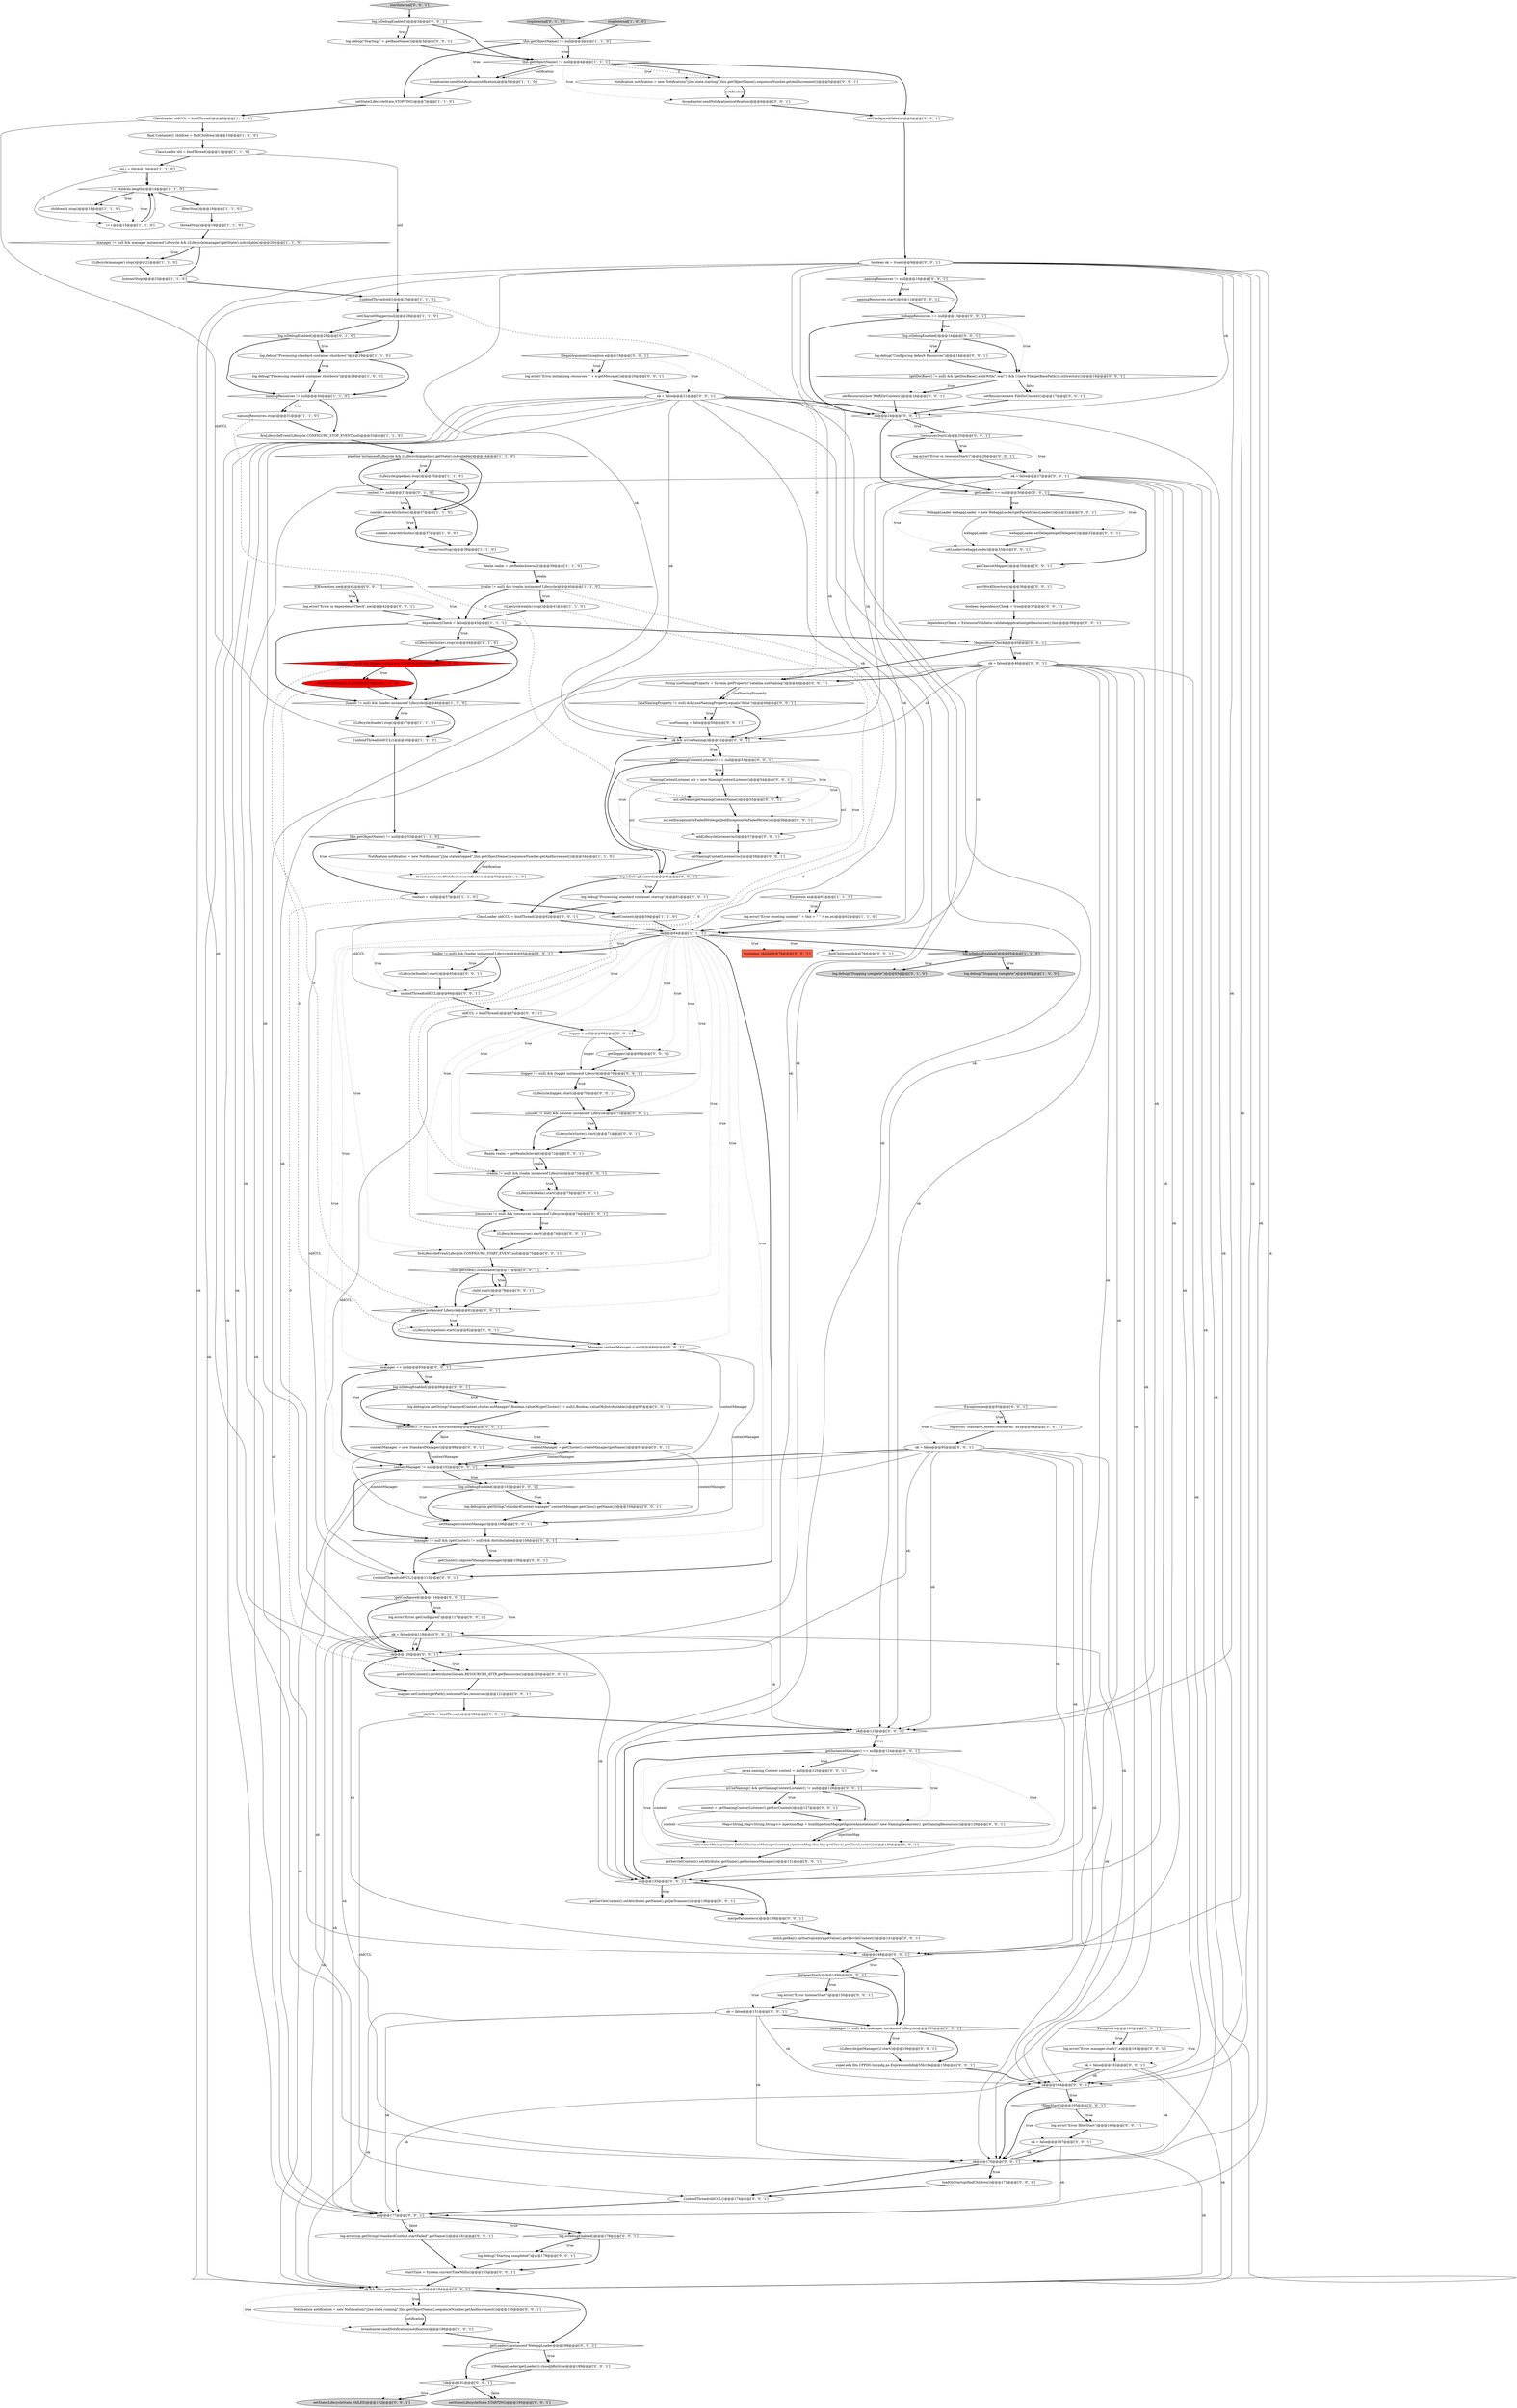 digraph {
121 [style = filled, label = "(getDocBase() != null) && (getDocBase().endsWith(\".war\")) && (!(new File(getBasePath())).isDirectory())@@@16@@@['0', '0', '1']", fillcolor = white, shape = diamond image = "AAA0AAABBB3BBB"];
54 [style = filled, label = "log.error(sm.getString(\"standardContext.startFailed\",getName()))@@@181@@@['0', '0', '1']", fillcolor = white, shape = ellipse image = "AAA0AAABBB3BBB"];
168 [style = filled, label = "log.debug(\"Configuring default Resources\")@@@14@@@['0', '0', '1']", fillcolor = white, shape = ellipse image = "AAA0AAABBB3BBB"];
161 [style = filled, label = "!listenerStart()@@@149@@@['0', '0', '1']", fillcolor = white, shape = diamond image = "AAA0AAABBB3BBB"];
113 [style = filled, label = "webappLoader.setDelegate(getDelegate())@@@32@@@['0', '0', '1']", fillcolor = white, shape = ellipse image = "AAA0AAABBB3BBB"];
83 [style = filled, label = "log.isDebugEnabled()@@@61@@@['0', '0', '1']", fillcolor = white, shape = diamond image = "AAA0AAABBB3BBB"];
33 [style = filled, label = "((Lifecycle)realm).stop()@@@41@@@['1', '1', '0']", fillcolor = white, shape = ellipse image = "AAA0AAABBB1BBB"];
135 [style = filled, label = "boolean dependencyCheck = true@@@37@@@['0', '0', '1']", fillcolor = white, shape = ellipse image = "AAA0AAABBB3BBB"];
101 [style = filled, label = "mapper.setContext(getPath(),welcomeFiles,resources)@@@121@@@['0', '0', '1']", fillcolor = white, shape = ellipse image = "AAA0AAABBB3BBB"];
158 [style = filled, label = "log.isDebugEnabled()@@@3@@@['0', '0', '1']", fillcolor = white, shape = diamond image = "AAA0AAABBB3BBB"];
103 [style = filled, label = "getNamingContextListener() == null@@@53@@@['0', '0', '1']", fillcolor = white, shape = diamond image = "AAA0AAABBB3BBB"];
94 [style = filled, label = "!child.getState().isAvailable()@@@77@@@['0', '0', '1']", fillcolor = white, shape = diamond image = "AAA0AAABBB3BBB"];
138 [style = filled, label = "ok = false@@@151@@@['0', '0', '1']", fillcolor = white, shape = ellipse image = "AAA0AAABBB3BBB"];
6 [style = filled, label = "setCharsetMapper(null)@@@28@@@['1', '1', '0']", fillcolor = white, shape = ellipse image = "AAA0AAABBB1BBB"];
35 [style = filled, label = "stopInternal['1', '0', '0']", fillcolor = lightgray, shape = diamond image = "AAA0AAABBB1BBB"];
156 [style = filled, label = "getServletContext().setAttribute(Globals.RESOURCES_ATTR,getResources())@@@120@@@['0', '0', '1']", fillcolor = white, shape = ellipse image = "AAA0AAABBB3BBB"];
137 [style = filled, label = "getCharsetMapper()@@@35@@@['0', '0', '1']", fillcolor = white, shape = ellipse image = "AAA0AAABBB3BBB"];
55 [style = filled, label = "getLoader() instanceof WebappLoader@@@188@@@['0', '0', '1']", fillcolor = white, shape = diamond image = "AAA0AAABBB3BBB"];
162 [style = filled, label = "(useNamingProperty != null) && (useNamingProperty.equals(\"false\"))@@@49@@@['0', '0', '1']", fillcolor = white, shape = diamond image = "AAA0AAABBB3BBB"];
7 [style = filled, label = "Exception ex@@@61@@@['1', '1', '0']", fillcolor = white, shape = diamond image = "AAA0AAABBB1BBB"];
30 [style = filled, label = "i < children.length@@@14@@@['1', '1', '0']", fillcolor = white, shape = diamond image = "AAA0AAABBB1BBB"];
95 [style = filled, label = "((Lifecycle)getManager()).start()@@@156@@@['0', '0', '1']", fillcolor = white, shape = ellipse image = "AAA0AAABBB3BBB"];
164 [style = filled, label = "log.debug(\"Starting \" + getBaseName())@@@3@@@['0', '0', '1']", fillcolor = white, shape = ellipse image = "AAA0AAABBB3BBB"];
65 [style = filled, label = "!getConfigured()@@@116@@@['0', '0', '1']", fillcolor = white, shape = diamond image = "AAA0AAABBB3BBB"];
144 [style = filled, label = "ok = false@@@21@@@['0', '0', '1']", fillcolor = white, shape = ellipse image = "AAA0AAABBB3BBB"];
167 [style = filled, label = "IllegalArgumentException e@@@19@@@['0', '0', '1']", fillcolor = white, shape = diamond image = "AAA0AAABBB3BBB"];
126 [style = filled, label = "loadOnStartup(findChildren())@@@171@@@['0', '0', '1']", fillcolor = white, shape = ellipse image = "AAA0AAABBB3BBB"];
132 [style = filled, label = "oldCCL = bindThread()@@@122@@@['0', '0', '1']", fillcolor = white, shape = ellipse image = "AAA0AAABBB3BBB"];
22 [style = filled, label = "ClassLoader old = bindThread()@@@11@@@['1', '1', '0']", fillcolor = white, shape = ellipse image = "AAA0AAABBB1BBB"];
165 [style = filled, label = "ok = false@@@118@@@['0', '0', '1']", fillcolor = white, shape = ellipse image = "AAA0AAABBB3BBB"];
186 [style = filled, label = "log.debug(\"Starting completed\")@@@178@@@['0', '0', '1']", fillcolor = white, shape = ellipse image = "AAA0AAABBB3BBB"];
143 [style = filled, label = "Manager contextManager = null@@@84@@@['0', '0', '1']", fillcolor = white, shape = ellipse image = "AAA0AAABBB3BBB"];
170 [style = filled, label = "(manager != null) && (manager instanceof Lifecycle)@@@155@@@['0', '0', '1']", fillcolor = white, shape = diamond image = "AAA0AAABBB3BBB"];
0 [style = filled, label = "threadStop()@@@19@@@['1', '1', '0']", fillcolor = white, shape = ellipse image = "AAA0AAABBB1BBB"];
31 [style = filled, label = "((Lifecycle)pipeline).stop()@@@35@@@['1', '1', '0']", fillcolor = white, shape = ellipse image = "AAA0AAABBB1BBB"];
80 [style = filled, label = "log.error(\"Error in resourceStart()\")@@@26@@@['0', '0', '1']", fillcolor = white, shape = ellipse image = "AAA0AAABBB3BBB"];
63 [style = filled, label = "getLogger()@@@69@@@['0', '0', '1']", fillcolor = white, shape = ellipse image = "AAA0AAABBB3BBB"];
125 [style = filled, label = "Exception ex@@@93@@@['0', '0', '1']", fillcolor = white, shape = diamond image = "AAA0AAABBB3BBB"];
14 [style = filled, label = "ClassLoader oldCCL = bindThread()@@@8@@@['1', '1', '0']", fillcolor = white, shape = ellipse image = "AAA0AAABBB1BBB"];
69 [style = filled, label = "ok = false@@@95@@@['0', '0', '1']", fillcolor = white, shape = ellipse image = "AAA0AAABBB3BBB"];
32 [style = filled, label = "int i = 0@@@13@@@['1', '1', '0']", fillcolor = white, shape = ellipse image = "AAA0AAABBB1BBB"];
19 [style = filled, label = "final Container(( children = findChildren()@@@10@@@['1', '1', '0']", fillcolor = white, shape = ellipse image = "AAA0AAABBB1BBB"];
44 [style = filled, label = "((Lifecycle)cluster).stop()@@@44@@@['1', '1', '0']", fillcolor = white, shape = ellipse image = "AAA0AAABBB1BBB"];
166 [style = filled, label = "((Lifecycle)resources).start()@@@74@@@['0', '0', '1']", fillcolor = white, shape = ellipse image = "AAA0AAABBB3BBB"];
42 [style = filled, label = "listenerStop()@@@23@@@['1', '1', '0']", fillcolor = white, shape = ellipse image = "AAA0AAABBB1BBB"];
16 [style = filled, label = "broadcaster.sendNotification(notification)@@@55@@@['1', '1', '0']", fillcolor = white, shape = ellipse image = "AAA0AAABBB1BBB"];
5 [style = filled, label = "(realm != null) && (realm instanceof Lifecycle)@@@40@@@['1', '1', '0']", fillcolor = white, shape = diamond image = "AAA0AAABBB1BBB"];
118 [style = filled, label = "(resources != null) && (resources instanceof Lifecycle)@@@74@@@['0', '0', '1']", fillcolor = white, shape = diamond image = "AAA0AAABBB3BBB"];
105 [style = filled, label = "contextManager != null@@@102@@@['0', '0', '1']", fillcolor = white, shape = diamond image = "AAA0AAABBB3BBB"];
151 [style = filled, label = "boolean ok = true@@@9@@@['0', '0', '1']", fillcolor = white, shape = ellipse image = "AAA0AAABBB3BBB"];
2 [style = filled, label = "this.getObjectName() != null@@@3@@@['1', '1', '0']", fillcolor = white, shape = diamond image = "AAA0AAABBB1BBB"];
109 [style = filled, label = "ok = false@@@27@@@['0', '0', '1']", fillcolor = white, shape = ellipse image = "AAA0AAABBB3BBB"];
96 [style = filled, label = "startInternal['0', '0', '1']", fillcolor = lightgray, shape = diamond image = "AAA0AAABBB3BBB"];
142 [style = filled, label = "getLoader() == null@@@30@@@['0', '0', '1']", fillcolor = white, shape = diamond image = "AAA0AAABBB3BBB"];
38 [style = filled, label = "fireLifecycleEvent(Lifecycle.CONFIGURE_STOP_EVENT,null)@@@33@@@['1', '1', '0']", fillcolor = white, shape = ellipse image = "AAA0AAABBB1BBB"];
21 [style = filled, label = "i++@@@15@@@['1', '1', '0']", fillcolor = white, shape = ellipse image = "AAA0AAABBB1BBB"];
13 [style = filled, label = "context = null@@@57@@@['1', '1', '0']", fillcolor = white, shape = ellipse image = "AAA0AAABBB1BBB"];
148 [style = filled, label = "ok && isUseNaming()@@@52@@@['0', '0', '1']", fillcolor = white, shape = diamond image = "AAA0AAABBB3BBB"];
93 [style = filled, label = "namingResources.start()@@@11@@@['0', '0', '1']", fillcolor = white, shape = ellipse image = "AAA0AAABBB3BBB"];
111 [style = filled, label = "Map<String,Map<String,String>> injectionMap = buildInjectionMap(getIgnoreAnnotations()? new NamingResources(): getNamingResources())@@@129@@@['0', '0', '1']", fillcolor = white, shape = ellipse image = "AAA0AAABBB3BBB"];
182 [style = filled, label = "log.error(\"Error listenerStart\")@@@150@@@['0', '0', '1']", fillcolor = white, shape = ellipse image = "AAA0AAABBB3BBB"];
58 [style = filled, label = "(cluster != null) && (cluster instanceof Lifecycle)@@@71@@@['0', '0', '1']", fillcolor = white, shape = diamond image = "AAA0AAABBB3BBB"];
26 [style = filled, label = "log.debug(\"Stopping complete\")@@@68@@@['1', '0', '0']", fillcolor = lightgray, shape = ellipse image = "AAA0AAABBB1BBB"];
11 [style = filled, label = "((Lifecycle)loader).stop()@@@47@@@['1', '1', '0']", fillcolor = white, shape = ellipse image = "AAA0AAABBB1BBB"];
62 [style = filled, label = "manager != null && (getCluster() != null) && distributable@@@108@@@['0', '0', '1']", fillcolor = white, shape = diamond image = "AAA0AAABBB3BBB"];
56 [style = filled, label = "contextManager = new StandardManager()@@@99@@@['0', '0', '1']", fillcolor = white, shape = ellipse image = "AAA0AAABBB3BBB"];
102 [style = filled, label = "isUseNaming() && getNamingContextListener() != null@@@126@@@['0', '0', '1']", fillcolor = white, shape = diamond image = "AAA0AAABBB3BBB"];
181 [style = filled, label = "ok@@@135@@@['0', '0', '1']", fillcolor = white, shape = diamond image = "AAA0AAABBB3BBB"];
37 [style = filled, label = "namingResources.stop()@@@31@@@['1', '1', '0']", fillcolor = white, shape = ellipse image = "AAA0AAABBB1BBB"];
66 [style = filled, label = "log.debug(sm.getString(\"standardContext.cluster.noManager\",Boolean.valueOf((getCluster() != null)),Boolean.valueOf(distributable)))@@@87@@@['0', '0', '1']", fillcolor = white, shape = ellipse image = "AAA0AAABBB3BBB"];
117 [style = filled, label = "((Lifecycle)logger).start()@@@70@@@['0', '0', '1']", fillcolor = white, shape = ellipse image = "AAA0AAABBB3BBB"];
185 [style = filled, label = "log.error(\"Error initializing resources: \" + e.getMessage())@@@20@@@['0', '0', '1']", fillcolor = white, shape = ellipse image = "AAA0AAABBB3BBB"];
24 [style = filled, label = "this.getObjectName() != null@@@53@@@['1', '1', '0']", fillcolor = white, shape = diamond image = "AAA0AAABBB1BBB"];
172 [style = filled, label = "Container child@@@76@@@['0', '0', '1']", fillcolor = tomato, shape = box image = "AAA0AAABBB3BBB"];
187 [style = filled, label = "Notification notification = new Notification(\"j2ee.state.running\",this.getObjectName(),sequenceNumber.getAndIncrement())@@@185@@@['0', '0', '1']", fillcolor = white, shape = ellipse image = "AAA0AAABBB3BBB"];
106 [style = filled, label = "((Lifecycle)pipeline).start()@@@82@@@['0', '0', '1']", fillcolor = white, shape = ellipse image = "AAA0AAABBB3BBB"];
3 [style = filled, label = "manager != null && manager instanceof Lifecycle && ((Lifecycle)manager).getState().isAvailable()@@@20@@@['1', '1', '0']", fillcolor = white, shape = diamond image = "AAA0AAABBB1BBB"];
76 [style = filled, label = "Realm realm = getRealmInternal()@@@72@@@['0', '0', '1']", fillcolor = white, shape = ellipse image = "AAA0AAABBB3BBB"];
72 [style = filled, label = "getServletContext().setAttribute(.getName(),getJarScanner())@@@136@@@['0', '0', '1']", fillcolor = white, shape = ellipse image = "AAA0AAABBB3BBB"];
154 [style = filled, label = "oldCCL = bindThread()@@@67@@@['0', '0', '1']", fillcolor = white, shape = ellipse image = "AAA0AAABBB3BBB"];
23 [style = filled, label = "filterStop()@@@18@@@['1', '1', '0']", fillcolor = white, shape = ellipse image = "AAA0AAABBB1BBB"];
27 [style = filled, label = "((Lifecycle)manager).stop()@@@21@@@['1', '1', '0']", fillcolor = white, shape = ellipse image = "AAA0AAABBB1BBB"];
82 [style = filled, label = "namingResources != null@@@10@@@['0', '0', '1']", fillcolor = white, shape = diamond image = "AAA0AAABBB3BBB"];
146 [style = filled, label = "log.error(\"standardContext.clusterFail\",ex)@@@94@@@['0', '0', '1']", fillcolor = white, shape = ellipse image = "AAA0AAABBB3BBB"];
159 [style = filled, label = "context = getNamingContextListener().getEnvContext()@@@127@@@['0', '0', '1']", fillcolor = white, shape = ellipse image = "AAA0AAABBB3BBB"];
115 [style = filled, label = "log.error(\"Error manager.start()\",e)@@@161@@@['0', '0', '1']", fillcolor = white, shape = ellipse image = "AAA0AAABBB3BBB"];
12 [style = filled, label = "Realm realm = getRealmInternal()@@@39@@@['1', '1', '0']", fillcolor = white, shape = ellipse image = "AAA0AAABBB1BBB"];
127 [style = filled, label = "log.isDebugEnabled()@@@103@@@['0', '0', '1']", fillcolor = white, shape = diamond image = "AAA0AAABBB3BBB"];
43 [style = filled, label = "resetContext()@@@59@@@['1', '1', '0']", fillcolor = white, shape = ellipse image = "AAA0AAABBB1BBB"];
10 [style = filled, label = "broadcaster.sendNotification(notification)@@@5@@@['1', '1', '0']", fillcolor = white, shape = ellipse image = "AAA0AAABBB1BBB"];
60 [style = filled, label = "(getCluster() != null) && distributable@@@89@@@['0', '0', '1']", fillcolor = white, shape = diamond image = "AAA0AAABBB3BBB"];
176 [style = filled, label = "ok@@@177@@@['0', '0', '1']", fillcolor = white, shape = diamond image = "AAA0AAABBB3BBB"];
183 [style = filled, label = "log.error(\"Error in dependencyCheck\",ioe)@@@42@@@['0', '0', '1']", fillcolor = white, shape = ellipse image = "AAA0AAABBB3BBB"];
180 [style = filled, label = "unbindThread(oldCCL)@@@66@@@['0', '0', '1']", fillcolor = white, shape = ellipse image = "AAA0AAABBB3BBB"];
124 [style = filled, label = "log.isDebugEnabled()@@@178@@@['0', '0', '1']", fillcolor = white, shape = diamond image = "AAA0AAABBB3BBB"];
136 [style = filled, label = "WebappLoader webappLoader = new WebappLoader(getParentClassLoader())@@@31@@@['0', '0', '1']", fillcolor = white, shape = ellipse image = "AAA0AAABBB3BBB"];
34 [style = filled, label = "pipeline instanceof Lifecycle && ((Lifecycle)pipeline).getState().isAvailable()@@@34@@@['1', '1', '0']", fillcolor = white, shape = diamond image = "AAA0AAABBB1BBB"];
140 [style = filled, label = "!resourcesStart()@@@25@@@['0', '0', '1']", fillcolor = white, shape = diamond image = "AAA0AAABBB3BBB"];
122 [style = filled, label = "ok@@@24@@@['0', '0', '1']", fillcolor = white, shape = diamond image = "AAA0AAABBB3BBB"];
141 [style = filled, label = "ncl.setName(getNamingContextName())@@@55@@@['0', '0', '1']", fillcolor = white, shape = ellipse image = "AAA0AAABBB3BBB"];
29 [style = filled, label = "{unbindThread(oldCCL)}@@@50@@@['1', '1', '0']", fillcolor = white, shape = ellipse image = "AAA0AAABBB1BBB"];
77 [style = filled, label = "getCluster().registerManager(manager)@@@109@@@['0', '0', '1']", fillcolor = white, shape = ellipse image = "AAA0AAABBB3BBB"];
98 [style = filled, label = "!ok@@@191@@@['0', '0', '1']", fillcolor = white, shape = diamond image = "AAA0AAABBB3BBB"];
59 [style = filled, label = "ClassLoader oldCCL = bindThread()@@@62@@@['0', '0', '1']", fillcolor = white, shape = ellipse image = "AAA0AAABBB3BBB"];
114 [style = filled, label = "Exception e@@@160@@@['0', '0', '1']", fillcolor = white, shape = diamond image = "AAA0AAABBB3BBB"];
68 [style = filled, label = "setNamingContextListener(ncl)@@@58@@@['0', '0', '1']", fillcolor = white, shape = ellipse image = "AAA0AAABBB3BBB"];
9 [style = filled, label = "namingResources != null@@@30@@@['1', '1', '0']", fillcolor = white, shape = diamond image = "AAA0AAABBB1BBB"];
86 [style = filled, label = "setState(LifecycleState.FAILED)@@@192@@@['0', '0', '1']", fillcolor = lightgray, shape = ellipse image = "AAA0AAABBB3BBB"];
150 [style = filled, label = "ok@@@164@@@['0', '0', '1']", fillcolor = white, shape = diamond image = "AAA0AAABBB3BBB"];
18 [style = filled, label = "this.getObjectName() != null@@@4@@@['1', '1', '1']", fillcolor = white, shape = diamond image = "AAA0AAABBB1BBB"];
84 [style = filled, label = "NamingContextListener ncl = new NamingContextListener()@@@54@@@['0', '0', '1']", fillcolor = white, shape = ellipse image = "AAA0AAABBB3BBB"];
184 [style = filled, label = "startTime = System.currentTimeMillis()@@@183@@@['0', '0', '1']", fillcolor = white, shape = ellipse image = "AAA0AAABBB3BBB"];
99 [style = filled, label = "broadcaster.sendNotification(notification)@@@6@@@['0', '0', '1']", fillcolor = white, shape = ellipse image = "AAA0AAABBB3BBB"];
108 [style = filled, label = "mergeParameters()@@@138@@@['0', '0', '1']", fillcolor = white, shape = ellipse image = "AAA0AAABBB3BBB"];
145 [style = filled, label = "((Lifecycle)loader).start()@@@65@@@['0', '0', '1']", fillcolor = white, shape = ellipse image = "AAA0AAABBB3BBB"];
178 [style = filled, label = "ok@@@170@@@['0', '0', '1']", fillcolor = white, shape = diamond image = "AAA0AAABBB3BBB"];
46 [style = filled, label = "dependencyCheck = false@@@43@@@['1', '1', '1']", fillcolor = white, shape = ellipse image = "AAA0AAABBB1BBB"];
53 [style = filled, label = "{unbindThread(oldCCL)}@@@174@@@['0', '0', '1']", fillcolor = white, shape = ellipse image = "AAA0AAABBB3BBB"];
67 [style = filled, label = "findChildren()@@@76@@@['0', '0', '1']", fillcolor = white, shape = ellipse image = "AAA0AAABBB3BBB"];
147 [style = filled, label = "ok@@@148@@@['0', '0', '1']", fillcolor = white, shape = diamond image = "AAA0AAABBB3BBB"];
171 [style = filled, label = "(logger != null) && (logger instanceof Lifecycle)@@@70@@@['0', '0', '1']", fillcolor = white, shape = diamond image = "AAA0AAABBB3BBB"];
90 [style = filled, label = "getServletContext().setAttribute(.getName(),getInstanceManager())@@@131@@@['0', '0', '1']", fillcolor = white, shape = ellipse image = "AAA0AAABBB3BBB"];
71 [style = filled, label = "ncl.setExceptionOnFailedWrite(getJndiExceptionOnFailedWrite())@@@56@@@['0', '0', '1']", fillcolor = white, shape = ellipse image = "AAA0AAABBB3BBB"];
17 [style = filled, label = "log.debug(\"Processing standard container shutdown\")@@@29@@@['1', '1', '0']", fillcolor = white, shape = ellipse image = "AAA0AAABBB1BBB"];
104 [style = filled, label = "dependencyCheck = ExtensionValidator.validateApplication(getResources(),this)@@@39@@@['0', '0', '1']", fillcolor = white, shape = ellipse image = "AAA0AAABBB3BBB"];
149 [style = filled, label = "webappResources == null@@@13@@@['0', '0', '1']", fillcolor = white, shape = diamond image = "AAA0AAABBB3BBB"];
57 [style = filled, label = "logger = null@@@68@@@['0', '0', '1']", fillcolor = white, shape = ellipse image = "AAA0AAABBB3BBB"];
36 [style = filled, label = "children(i(.stop()@@@16@@@['1', '1', '0']", fillcolor = white, shape = ellipse image = "AAA0AAABBB1BBB"];
173 [style = filled, label = "postWorkDirectory()@@@36@@@['0', '0', '1']", fillcolor = white, shape = ellipse image = "AAA0AAABBB3BBB"];
52 [style = filled, label = "log.isDebugEnabled()@@@29@@@['0', '1', '0']", fillcolor = white, shape = diamond image = "AAA0AAABBB2BBB"];
49 [style = filled, label = "stopInternal['0', '1', '0']", fillcolor = lightgray, shape = diamond image = "AAA0AAABBB2BBB"];
48 [style = filled, label = "log.isDebugEnabled()@@@65@@@['1', '1', '0']", fillcolor = lightgray, shape = diamond image = "AAA0AAABBB1BBB"];
61 [style = filled, label = "super.edu.fdu.CPPDG.tinypdg.pe.ExpressionInfo@55b19e@@@158@@@['0', '0', '1']", fillcolor = white, shape = ellipse image = "AAA0AAABBB3BBB"];
73 [style = filled, label = "log.debug(\"Processing standard container startup\")@@@61@@@['0', '0', '1']", fillcolor = white, shape = ellipse image = "AAA0AAABBB3BBB"];
89 [style = filled, label = "javax.naming.Context context = null@@@125@@@['0', '0', '1']", fillcolor = white, shape = ellipse image = "AAA0AAABBB3BBB"];
123 [style = filled, label = "((Lifecycle)cluster).start()@@@71@@@['0', '0', '1']", fillcolor = white, shape = ellipse image = "AAA0AAABBB3BBB"];
134 [style = filled, label = "String useNamingProperty = System.getProperty(\"catalina.useNaming\")@@@48@@@['0', '0', '1']", fillcolor = white, shape = ellipse image = "AAA0AAABBB3BBB"];
74 [style = filled, label = "(loader != null) && (loader instanceof Lifecycle)@@@65@@@['0', '0', '1']", fillcolor = white, shape = diamond image = "AAA0AAABBB3BBB"];
81 [style = filled, label = "getInstanceManager() == null@@@124@@@['0', '0', '1']", fillcolor = white, shape = diamond image = "AAA0AAABBB3BBB"];
131 [style = filled, label = "setInstanceManager(new DefaultInstanceManager(context,injectionMap,this,this.getClass().getClassLoader()))@@@130@@@['0', '0', '1']", fillcolor = white, shape = ellipse image = "AAA0AAABBB3BBB"];
47 [style = filled, label = "context.clearAttributes()@@@37@@@['1', '1', '0']", fillcolor = white, shape = ellipse image = "AAA0AAABBB1BBB"];
40 [style = filled, label = "(logger != null) && (logger instanceof Lifecycle)@@@46@@@['1', '0', '0']", fillcolor = red, shape = diamond image = "AAA1AAABBB1BBB"];
41 [style = filled, label = "log.error(\"Error reseting context \" + this + \" \" + ex,ex)@@@62@@@['1', '1', '0']", fillcolor = white, shape = ellipse image = "AAA0AAABBB1BBB"];
157 [style = filled, label = "!dependencyCheck@@@45@@@['0', '0', '1']", fillcolor = white, shape = diamond image = "AAA0AAABBB3BBB"];
160 [style = filled, label = "setResources(new WARDirContext())@@@16@@@['0', '0', '1']", fillcolor = white, shape = ellipse image = "AAA0AAABBB3BBB"];
85 [style = filled, label = "fireLifecycleEvent(Lifecycle.CONFIGURE_START_EVENT,null)@@@75@@@['0', '0', '1']", fillcolor = white, shape = ellipse image = "AAA0AAABBB3BBB"];
152 [style = filled, label = "manager == null@@@85@@@['0', '0', '1']", fillcolor = white, shape = diamond image = "AAA0AAABBB3BBB"];
110 [style = filled, label = "setConfigured(false)@@@8@@@['0', '0', '1']", fillcolor = white, shape = ellipse image = "AAA0AAABBB3BBB"];
75 [style = filled, label = "log.debug(sm.getString(\"standardContext.manager\",contextManager.getClass().getName()))@@@104@@@['0', '0', '1']", fillcolor = white, shape = ellipse image = "AAA0AAABBB3BBB"];
1 [style = filled, label = "log.debug(\"Processing standard container shutdown\")@@@29@@@['1', '0', '0']", fillcolor = white, shape = ellipse image = "AAA0AAABBB1BBB"];
119 [style = filled, label = "ok = false@@@167@@@['0', '0', '1']", fillcolor = white, shape = ellipse image = "AAA0AAABBB3BBB"];
128 [style = filled, label = "setLoader(webappLoader)@@@33@@@['0', '0', '1']", fillcolor = white, shape = ellipse image = "AAA0AAABBB3BBB"];
70 [style = filled, label = "pipeline instanceof Lifecycle@@@81@@@['0', '0', '1']", fillcolor = white, shape = diamond image = "AAA0AAABBB3BBB"];
50 [style = filled, label = "context != null@@@37@@@['0', '1', '0']", fillcolor = white, shape = diamond image = "AAA0AAABBB2BBB"];
100 [style = filled, label = "log.isDebugEnabled()@@@14@@@['0', '0', '1']", fillcolor = white, shape = diamond image = "AAA0AAABBB3BBB"];
163 [style = filled, label = "child.start()@@@78@@@['0', '0', '1']", fillcolor = white, shape = ellipse image = "AAA0AAABBB3BBB"];
107 [style = filled, label = "log.error(\"Error filterStart\")@@@166@@@['0', '0', '1']", fillcolor = white, shape = ellipse image = "AAA0AAABBB3BBB"];
25 [style = filled, label = "{unbindThread(old)}@@@25@@@['1', '1', '0']", fillcolor = white, shape = ellipse image = "AAA0AAABBB1BBB"];
175 [style = filled, label = "broadcaster.sendNotification(notification)@@@186@@@['0', '0', '1']", fillcolor = white, shape = ellipse image = "AAA0AAABBB3BBB"];
97 [style = filled, label = "log.error(\"Error getConfigured\")@@@117@@@['0', '0', '1']", fillcolor = white, shape = ellipse image = "AAA0AAABBB3BBB"];
45 [style = filled, label = "context.clearAttributes()@@@37@@@['1', '0', '0']", fillcolor = white, shape = ellipse image = "AAA0AAABBB1BBB"];
39 [style = filled, label = "ok@@@64@@@['1', '1', '1']", fillcolor = white, shape = diamond image = "AAA0AAABBB1BBB"];
88 [style = filled, label = "setState(LifecycleState.STARTING)@@@195@@@['0', '0', '1']", fillcolor = lightgray, shape = ellipse image = "AAA0AAABBB3BBB"];
91 [style = filled, label = "ok = false@@@46@@@['0', '0', '1']", fillcolor = white, shape = ellipse image = "AAA0AAABBB3BBB"];
169 [style = filled, label = "setManager(contextManager)@@@106@@@['0', '0', '1']", fillcolor = white, shape = ellipse image = "AAA0AAABBB3BBB"];
179 [style = filled, label = "log.isDebugEnabled()@@@86@@@['0', '0', '1']", fillcolor = white, shape = diamond image = "AAA0AAABBB3BBB"];
28 [style = filled, label = "((Lifecycle)logger).stop()@@@47@@@['1', '0', '0']", fillcolor = red, shape = ellipse image = "AAA1AAABBB1BBB"];
8 [style = filled, label = "Notification notification = new Notification(\"j2ee.state.stopped\",this.getObjectName(),sequenceNumber.getAndIncrement())@@@54@@@['1', '1', '0']", fillcolor = white, shape = ellipse image = "AAA0AAABBB1BBB"];
79 [style = filled, label = "((WebappLoader)getLoader()).closeJARs(true)@@@189@@@['0', '0', '1']", fillcolor = white, shape = ellipse image = "AAA0AAABBB3BBB"];
129 [style = filled, label = "addLifecycleListener(ncl)@@@57@@@['0', '0', '1']", fillcolor = white, shape = ellipse image = "AAA0AAABBB3BBB"];
153 [style = filled, label = "contextManager = getCluster().createManager(getName())@@@91@@@['0', '0', '1']", fillcolor = white, shape = ellipse image = "AAA0AAABBB3BBB"];
20 [style = filled, label = "resourcesStop()@@@38@@@['1', '1', '0']", fillcolor = white, shape = ellipse image = "AAA0AAABBB1BBB"];
130 [style = filled, label = "IOException ioe@@@41@@@['0', '0', '1']", fillcolor = white, shape = diamond image = "AAA0AAABBB3BBB"];
78 [style = filled, label = "((Lifecycle)realm).start()@@@73@@@['0', '0', '1']", fillcolor = white, shape = ellipse image = "AAA0AAABBB3BBB"];
120 [style = filled, label = "ok@@@123@@@['0', '0', '1']", fillcolor = white, shape = diamond image = "AAA0AAABBB3BBB"];
177 [style = filled, label = "Notification notification = new Notification(\"j2ee.state.starting\",this.getObjectName(),sequenceNumber.getAndIncrement())@@@5@@@['0', '0', '1']", fillcolor = white, shape = ellipse image = "AAA0AAABBB3BBB"];
112 [style = filled, label = "ok = false@@@162@@@['0', '0', '1']", fillcolor = white, shape = ellipse image = "AAA0AAABBB3BBB"];
64 [style = filled, label = "setResources(new FileDirContext())@@@17@@@['0', '0', '1']", fillcolor = white, shape = ellipse image = "AAA0AAABBB3BBB"];
92 [style = filled, label = "entry.getKey().onStartup(entry.getValue(),getServletContext())@@@141@@@['0', '0', '1']", fillcolor = white, shape = ellipse image = "AAA0AAABBB3BBB"];
174 [style = filled, label = "{unbindThread(oldCCL)}@@@113@@@['0', '0', '1']", fillcolor = white, shape = ellipse image = "AAA0AAABBB3BBB"];
116 [style = filled, label = "useNaming = false@@@50@@@['0', '0', '1']", fillcolor = white, shape = ellipse image = "AAA0AAABBB3BBB"];
133 [style = filled, label = "ok && (this.getObjectName() != null)@@@184@@@['0', '0', '1']", fillcolor = white, shape = diamond image = "AAA0AAABBB3BBB"];
87 [style = filled, label = "!filterStart()@@@165@@@['0', '0', '1']", fillcolor = white, shape = diamond image = "AAA0AAABBB3BBB"];
4 [style = filled, label = "setState(LifecycleState.STOPPING)@@@7@@@['1', '1', '0']", fillcolor = white, shape = ellipse image = "AAA0AAABBB1BBB"];
139 [style = filled, label = "(realm != null) && (realm instanceof Lifecycle)@@@73@@@['0', '0', '1']", fillcolor = white, shape = diamond image = "AAA0AAABBB3BBB"];
155 [style = filled, label = "ok@@@120@@@['0', '0', '1']", fillcolor = white, shape = diamond image = "AAA0AAABBB3BBB"];
15 [style = filled, label = "(loader != null) && (loader instanceof Lifecycle)@@@46@@@['1', '1', '0']", fillcolor = white, shape = diamond image = "AAA0AAABBB1BBB"];
51 [style = filled, label = "log.debug(\"Stopping complete\")@@@65@@@['0', '1', '0']", fillcolor = lightgray, shape = ellipse image = "AAA0AAABBB2BBB"];
103->83 [style = bold, label=""];
76->139 [style = solid, label="realm"];
151->82 [style = bold, label=""];
148->103 [style = bold, label=""];
143->105 [style = solid, label="contextManager"];
37->141 [style = dashed, label="0"];
17->9 [style = bold, label=""];
166->85 [style = bold, label=""];
39->139 [style = dotted, label="true"];
44->15 [style = bold, label=""];
100->168 [style = bold, label=""];
91->39 [style = solid, label="ok"];
25->6 [style = bold, label=""];
155->156 [style = bold, label=""];
3->27 [style = dotted, label="true"];
124->186 [style = dotted, label="true"];
62->77 [style = bold, label=""];
87->178 [style = bold, label=""];
112->178 [style = solid, label="ok"];
63->171 [style = bold, label=""];
15->11 [style = bold, label=""];
144->122 [style = bold, label=""];
39->62 [style = dotted, label="true"];
181->72 [style = dotted, label="true"];
22->25 [style = solid, label="old"];
138->176 [style = solid, label="ok"];
91->134 [style = bold, label=""];
131->90 [style = bold, label=""];
9->38 [style = bold, label=""];
123->76 [style = bold, label=""];
81->89 [style = bold, label=""];
59->174 [style = solid, label="oldCCL"];
102->159 [style = bold, label=""];
171->117 [style = bold, label=""];
32->30 [style = solid, label="i"];
39->118 [style = dotted, label="true"];
90->181 [style = bold, label=""];
34->31 [style = bold, label=""];
144->39 [style = solid, label="ok"];
102->111 [style = bold, label=""];
105->127 [style = dotted, label="true"];
2->4 [style = bold, label=""];
114->112 [style = dotted, label="true"];
62->77 [style = dotted, label="true"];
156->101 [style = bold, label=""];
39->105 [style = dotted, label="true"];
175->55 [style = bold, label=""];
13->43 [style = bold, label=""];
93->149 [style = bold, label=""];
152->179 [style = bold, label=""];
74->145 [style = dotted, label="true"];
33->166 [style = dashed, label="0"];
24->8 [style = bold, label=""];
94->163 [style = bold, label=""];
157->134 [style = bold, label=""];
19->22 [style = bold, label=""];
151->155 [style = solid, label="ok"];
39->152 [style = dotted, label="true"];
165->176 [style = solid, label="ok"];
39->74 [style = dotted, label="true"];
4->14 [style = bold, label=""];
173->135 [style = bold, label=""];
140->109 [style = dotted, label="true"];
109->150 [style = solid, label="ok"];
42->25 [style = bold, label=""];
39->154 [style = dotted, label="true"];
177->99 [style = solid, label="notification"];
163->70 [style = bold, label=""];
130->183 [style = dotted, label="true"];
155->101 [style = bold, label=""];
32->30 [style = bold, label=""];
54->184 [style = bold, label=""];
24->16 [style = dotted, label="true"];
133->175 [style = dotted, label="true"];
187->175 [style = bold, label=""];
121->160 [style = dotted, label="true"];
118->85 [style = bold, label=""];
18->10 [style = bold, label=""];
15->11 [style = dotted, label="true"];
91->133 [style = solid, label="ok"];
56->105 [style = bold, label=""];
18->177 [style = dashed, label="0"];
165->150 [style = solid, label="ok"];
165->155 [style = bold, label=""];
179->60 [style = bold, label=""];
167->144 [style = dotted, label="true"];
69->133 [style = solid, label="ok"];
132->120 [style = bold, label=""];
39->48 [style = bold, label=""];
74->145 [style = bold, label=""];
69->155 [style = solid, label="ok"];
181->72 [style = bold, label=""];
30->23 [style = bold, label=""];
161->182 [style = dotted, label="true"];
154->57 [style = bold, label=""];
70->106 [style = bold, label=""];
5->139 [style = dashed, label="0"];
91->148 [style = solid, label="ok"];
39->63 [style = dotted, label="true"];
70->143 [style = bold, label=""];
81->102 [style = dotted, label="true"];
179->66 [style = bold, label=""];
149->121 [style = dotted, label="true"];
139->118 [style = bold, label=""];
124->184 [style = bold, label=""];
120->81 [style = dotted, label="true"];
10->4 [style = bold, label=""];
121->160 [style = bold, label=""];
122->142 [style = bold, label=""];
151->178 [style = solid, label="ok"];
109->181 [style = solid, label="ok"];
144->155 [style = solid, label="ok"];
82->93 [style = dotted, label="true"];
69->105 [style = bold, label=""];
138->150 [style = solid, label="ok"];
61->150 [style = bold, label=""];
12->5 [style = bold, label=""];
168->121 [style = bold, label=""];
98->86 [style = dotted, label="true"];
46->15 [style = bold, label=""];
17->1 [style = dotted, label="true"];
40->15 [style = bold, label=""];
11->29 [style = bold, label=""];
100->121 [style = bold, label=""];
9->37 [style = dotted, label="true"];
21->30 [style = bold, label=""];
148->83 [style = bold, label=""];
80->109 [style = bold, label=""];
185->144 [style = bold, label=""];
3->27 [style = bold, label=""];
101->132 [style = bold, label=""];
48->51 [style = bold, label=""];
7->41 [style = dotted, label="true"];
96->158 [style = bold, label=""];
151->176 [style = solid, label="ok"];
135->104 [style = bold, label=""];
140->80 [style = dotted, label="true"];
2->10 [style = dotted, label="true"];
134->162 [style = solid, label="useNamingProperty"];
0->3 [style = bold, label=""];
109->155 [style = solid, label="ok"];
39->67 [style = dotted, label="true"];
5->33 [style = bold, label=""];
52->9 [style = bold, label=""];
150->178 [style = bold, label=""];
165->133 [style = solid, label="ok"];
5->33 [style = dotted, label="true"];
119->176 [style = solid, label="ok"];
118->166 [style = dotted, label="true"];
103->141 [style = dotted, label="true"];
112->176 [style = solid, label="ok"];
81->90 [style = dotted, label="true"];
182->138 [style = bold, label=""];
178->53 [style = bold, label=""];
176->124 [style = bold, label=""];
142->136 [style = bold, label=""];
138->178 [style = solid, label="ok"];
164->18 [style = bold, label=""];
39->58 [style = dotted, label="true"];
165->147 [style = solid, label="ok"];
151->148 [style = solid, label="ok"];
152->105 [style = bold, label=""];
186->184 [style = bold, label=""];
112->150 [style = solid, label="ok"];
35->2 [style = bold, label=""];
144->122 [style = solid, label="ok"];
87->107 [style = dotted, label="true"];
14->19 [style = bold, label=""];
45->20 [style = bold, label=""];
79->98 [style = bold, label=""];
21->30 [style = solid, label="i"];
161->182 [style = bold, label=""];
170->95 [style = bold, label=""];
122->140 [style = bold, label=""];
83->59 [style = bold, label=""];
57->171 [style = solid, label="logger"];
133->187 [style = dotted, label="true"];
144->150 [style = solid, label="ok"];
165->155 [style = solid, label="ok"];
140->80 [style = bold, label=""];
113->128 [style = bold, label=""];
8->16 [style = solid, label="notification"];
176->54 [style = dotted, label="false"];
39->174 [style = bold, label=""];
7->41 [style = bold, label=""];
119->133 [style = solid, label="ok"];
128->137 [style = bold, label=""];
55->79 [style = dotted, label="true"];
28->15 [style = bold, label=""];
152->179 [style = dotted, label="true"];
103->129 [style = dotted, label="true"];
84->129 [style = solid, label="ncl"];
126->53 [style = bold, label=""];
134->162 [style = bold, label=""];
155->156 [style = dotted, label="true"];
28->106 [style = dashed, label="0"];
139->78 [style = bold, label=""];
39->74 [style = bold, label=""];
114->115 [style = bold, label=""];
50->47 [style = dotted, label="true"];
183->46 [style = bold, label=""];
89->131 [style = solid, label="context"];
27->42 [style = bold, label=""];
62->174 [style = bold, label=""];
98->86 [style = bold, label=""];
94->163 [style = dotted, label="true"];
97->165 [style = bold, label=""];
157->91 [style = dotted, label="true"];
176->54 [style = bold, label=""];
50->47 [style = bold, label=""];
60->56 [style = dotted, label="false"];
142->136 [style = dotted, label="true"];
158->18 [style = bold, label=""];
151->122 [style = solid, label="ok"];
111->131 [style = bold, label=""];
109->133 [style = solid, label="ok"];
124->186 [style = bold, label=""];
148->103 [style = dotted, label="true"];
140->142 [style = bold, label=""];
18->99 [style = dotted, label="true"];
109->147 [style = solid, label="ok"];
151->147 [style = solid, label="ok"];
153->169 [style = solid, label="contextManager"];
40->28 [style = dotted, label="true"];
150->87 [style = dotted, label="true"];
136->128 [style = solid, label="webappLoader"];
34->50 [style = bold, label=""];
2->18 [style = dotted, label="true"];
9->37 [style = bold, label=""];
162->148 [style = bold, label=""];
167->185 [style = bold, label=""];
151->120 [style = solid, label="ok"];
64->122 [style = bold, label=""];
31->50 [style = bold, label=""];
78->118 [style = bold, label=""];
39->94 [style = dotted, label="true"];
57->63 [style = bold, label=""];
65->165 [style = dotted, label="true"];
106->143 [style = bold, label=""];
109->120 [style = solid, label="ok"];
33->46 [style = bold, label=""];
37->38 [style = bold, label=""];
94->70 [style = bold, label=""];
144->120 [style = solid, label="ok"];
133->55 [style = bold, label=""];
111->131 [style = solid, label="injectionMap"];
119->178 [style = bold, label=""];
81->89 [style = dotted, label="true"];
66->60 [style = bold, label=""];
139->78 [style = dotted, label="true"];
169->62 [style = bold, label=""];
87->107 [style = bold, label=""];
24->8 [style = dotted, label="true"];
83->73 [style = bold, label=""];
56->105 [style = solid, label="contextManager"];
25->134 [style = dashed, label="0"];
103->84 [style = bold, label=""];
121->64 [style = dotted, label="false"];
55->98 [style = bold, label=""];
153->105 [style = bold, label=""];
109->148 [style = solid, label="ok"];
84->68 [style = solid, label="ncl"];
22->32 [style = bold, label=""];
68->83 [style = bold, label=""];
165->120 [style = solid, label="ok"];
56->169 [style = solid, label="contextManager"];
142->128 [style = dotted, label="true"];
34->31 [style = dotted, label="true"];
69->150 [style = solid, label="ok"];
165->181 [style = solid, label="ok"];
39->85 [style = dotted, label="true"];
152->60 [style = dotted, label="true"];
58->76 [style = bold, label=""];
89->102 [style = bold, label=""];
130->46 [style = dotted, label="true"];
18->177 [style = bold, label=""];
13->156 [style = dashed, label="0"];
31->47 [style = bold, label=""];
98->88 [style = bold, label=""];
125->146 [style = dotted, label="true"];
39->180 [style = dotted, label="true"];
160->122 [style = bold, label=""];
147->161 [style = bold, label=""];
181->108 [style = bold, label=""];
109->178 [style = solid, label="ok"];
151->39 [style = solid, label="ok"];
180->154 [style = bold, label=""];
39->172 [style = dotted, label="true"];
165->178 [style = solid, label="ok"];
149->100 [style = dotted, label="true"];
149->122 [style = bold, label=""];
70->106 [style = dotted, label="true"];
100->168 [style = dotted, label="true"];
127->75 [style = dotted, label="true"];
23->0 [style = bold, label=""];
153->105 [style = solid, label="contextManager"];
3->42 [style = bold, label=""];
141->71 [style = bold, label=""];
1->9 [style = bold, label=""];
142->137 [style = bold, label=""];
167->185 [style = dotted, label="true"];
159->131 [style = solid, label="context"];
162->116 [style = dotted, label="true"];
147->170 [style = bold, label=""];
76->139 [style = bold, label=""];
38->34 [style = bold, label=""];
107->119 [style = bold, label=""];
157->91 [style = bold, label=""];
12->5 [style = solid, label="realm"];
47->45 [style = bold, label=""];
115->112 [style = bold, label=""];
91->176 [style = solid, label="ok"];
187->175 [style = solid, label="notification"];
14->29 [style = solid, label="oldCCL"];
43->39 [style = bold, label=""];
114->115 [style = dotted, label="true"];
82->149 [style = bold, label=""];
69->178 [style = solid, label="ok"];
122->140 [style = dotted, label="true"];
50->20 [style = bold, label=""];
44->40 [style = bold, label=""];
48->51 [style = dotted, label="true"];
40->28 [style = bold, label=""];
170->95 [style = dotted, label="true"];
81->111 [style = dotted, label="true"];
87->119 [style = dotted, label="true"];
52->17 [style = bold, label=""];
6->52 [style = bold, label=""];
105->169 [style = dotted, label="true"];
176->124 [style = dotted, label="true"];
18->10 [style = solid, label="notification"];
112->150 [style = bold, label=""];
104->157 [style = bold, label=""];
36->21 [style = bold, label=""];
69->181 [style = solid, label="ok"];
74->180 [style = bold, label=""];
105->62 [style = bold, label=""];
85->94 [style = bold, label=""];
47->20 [style = bold, label=""];
39->171 [style = dotted, label="true"];
20->12 [style = bold, label=""];
127->75 [style = bold, label=""];
65->97 [style = bold, label=""];
144->133 [style = solid, label="ok"];
81->181 [style = bold, label=""];
91->181 [style = solid, label="ok"];
41->39 [style = bold, label=""];
103->68 [style = dotted, label="true"];
116->148 [style = bold, label=""];
83->73 [style = dotted, label="true"];
65->97 [style = dotted, label="true"];
8->16 [style = bold, label=""];
142->113 [style = dotted, label="true"];
58->123 [style = dotted, label="true"];
58->123 [style = bold, label=""];
158->164 [style = dotted, label="true"];
30->36 [style = bold, label=""];
117->58 [style = bold, label=""];
150->87 [style = bold, label=""];
146->69 [style = bold, label=""];
52->17 [style = dotted, label="true"];
133->187 [style = bold, label=""];
82->93 [style = bold, label=""];
105->127 [style = bold, label=""];
39->143 [style = dotted, label="true"];
184->133 [style = bold, label=""];
39->76 [style = dotted, label="true"];
144->176 [style = solid, label="ok"];
48->26 [style = dotted, label="true"];
91->155 [style = solid, label="ok"];
99->110 [style = bold, label=""];
121->64 [style = bold, label=""];
91->150 [style = solid, label="ok"];
112->133 [style = solid, label="ok"];
125->69 [style = dotted, label="true"];
158->164 [style = bold, label=""];
60->153 [style = dotted, label="true"];
151->150 [style = solid, label="ok"];
125->146 [style = bold, label=""];
136->113 [style = bold, label=""];
32->21 [style = solid, label="i"];
34->47 [style = bold, label=""];
138->133 [style = solid, label="ok"];
2->18 [style = bold, label=""];
59->39 [style = bold, label=""];
40->70 [style = dashed, label="0"];
18->177 [style = dotted, label="true"];
143->152 [style = bold, label=""];
73->59 [style = bold, label=""];
71->129 [style = bold, label=""];
102->159 [style = dotted, label="true"];
108->92 [style = bold, label=""];
143->169 [style = solid, label="contextManager"];
75->169 [style = bold, label=""];
103->84 [style = dotted, label="true"];
129->68 [style = bold, label=""];
39->70 [style = dotted, label="true"];
46->40 [style = bold, label=""];
174->65 [style = bold, label=""];
15->29 [style = bold, label=""];
103->71 [style = dotted, label="true"];
171->58 [style = bold, label=""];
24->13 [style = bold, label=""];
60->56 [style = bold, label=""];
53->176 [style = bold, label=""];
46->44 [style = bold, label=""];
6->17 [style = bold, label=""];
16->13 [style = bold, label=""];
77->174 [style = bold, label=""];
17->1 [style = bold, label=""];
161->138 [style = dotted, label="true"];
84->141 [style = bold, label=""];
72->108 [style = bold, label=""];
161->170 [style = bold, label=""];
179->66 [style = dotted, label="true"];
91->147 [style = solid, label="ok"];
149->100 [style = bold, label=""];
119->178 [style = solid, label="ok"];
69->120 [style = solid, label="ok"];
130->183 [style = bold, label=""];
109->39 [style = solid, label="ok"];
30->36 [style = dotted, label="true"];
159->111 [style = bold, label=""];
48->26 [style = bold, label=""];
46->157 [style = bold, label=""];
154->174 [style = solid, label="oldCCL"];
91->178 [style = solid, label="ok"];
109->142 [style = bold, label=""];
177->99 [style = bold, label=""];
147->161 [style = dotted, label="true"];
144->148 [style = solid, label="ok"];
120->81 [style = bold, label=""];
178->126 [style = dotted, label="true"];
49->2 [style = bold, label=""];
127->169 [style = bold, label=""];
137->173 [style = bold, label=""];
144->147 [style = solid, label="ok"];
39->57 [style = dotted, label="true"];
170->61 [style = bold, label=""];
178->126 [style = bold, label=""];
162->116 [style = bold, label=""];
60->153 [style = bold, label=""];
163->94 [style = bold, label=""];
138->170 [style = bold, label=""];
151->133 [style = solid, label="ok"];
65->155 [style = bold, label=""];
120->181 [style = bold, label=""];
151->181 [style = solid, label="ok"];
110->151 [style = bold, label=""];
47->45 [style = dotted, label="true"];
118->166 [style = bold, label=""];
69->147 [style = solid, label="ok"];
18->110 [style = bold, label=""];
46->44 [style = dotted, label="true"];
132->53 [style = solid, label="oldCCL"];
69->176 [style = solid, label="ok"];
98->88 [style = dotted, label="false"];
30->21 [style = dotted, label="true"];
59->180 [style = solid, label="oldCCL"];
81->131 [style = dotted, label="true"];
95->61 [style = bold, label=""];
91->120 [style = solid, label="ok"];
144->178 [style = solid, label="ok"];
171->117 [style = dotted, label="true"];
144->181 [style = solid, label="ok"];
29->24 [style = bold, label=""];
55->79 [style = bold, label=""];
5->46 [style = bold, label=""];
109->176 [style = solid, label="ok"];
92->147 [style = bold, label=""];
145->180 [style = bold, label=""];
}
